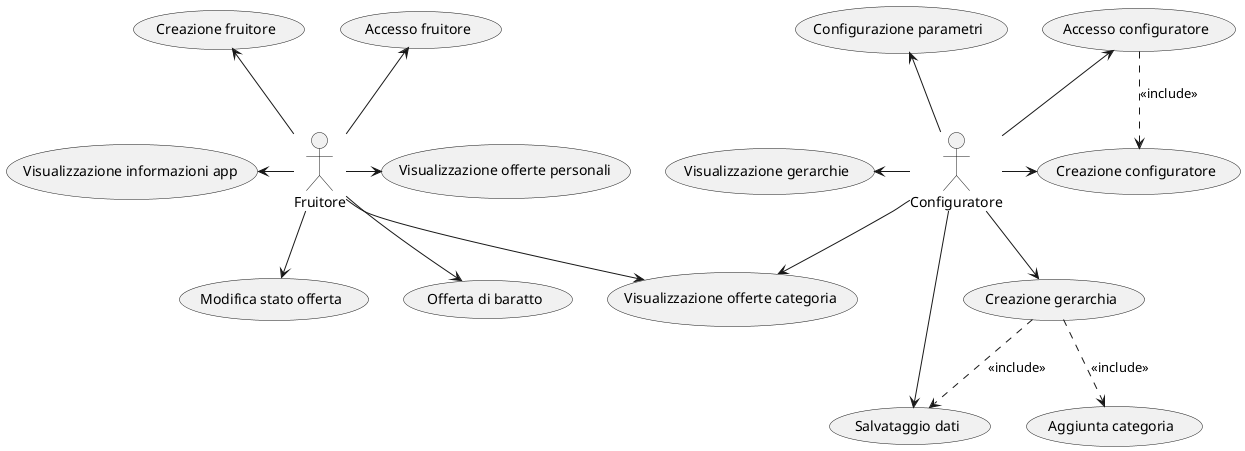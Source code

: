 @startuml

:Fruitore: as Admin
(Accesso fruitore) as (UseF1)
(Creazione fruitore) as (UseF2)
(Visualizzazione informazioni app) as (UseF3)
(Visualizzazione offerte categoria) as (UseF5)
(Visualizzazione offerte personali) as (UseF6)
(Offerta di baratto) as (UseF7)
(Modifica stato offerta) as (UseF8)

Admin -left-> (UseF3)
Admin -up-> (UseF1)
Admin -up-> (UseF2)
Admin -right-> (UseF6)
Admin --> (UseF5)
Admin --> (UseF7)
Admin --> (UseF8)

(Accesso configuratore) as (Use1)
(Creazione configuratore) as (Use2)
(Salvataggio dati) as (Use3)
(Visualizzazione gerarchie) as (Use4)
(Creazione gerarchia) as (Use5)
(Aggiunta categoria) as (Use6)
(Configurazione parametri) as (Use7)

:Configuratore: as Admin2
Admin2 -left-> (Use4)
Admin2 --> (Use5)
Admin2 --> (Use3)
Admin2 -right-> (Use2)
Admin2 -up-> (Use1)
Admin2 -up-> (Use7)
Admin2 --> (UseF5)


(Use1) ..> (Use2): <<include>>
(Use5) ..> (Use6): <<include>>
(Use5) ..> (Use3): <<include>>


@enduml